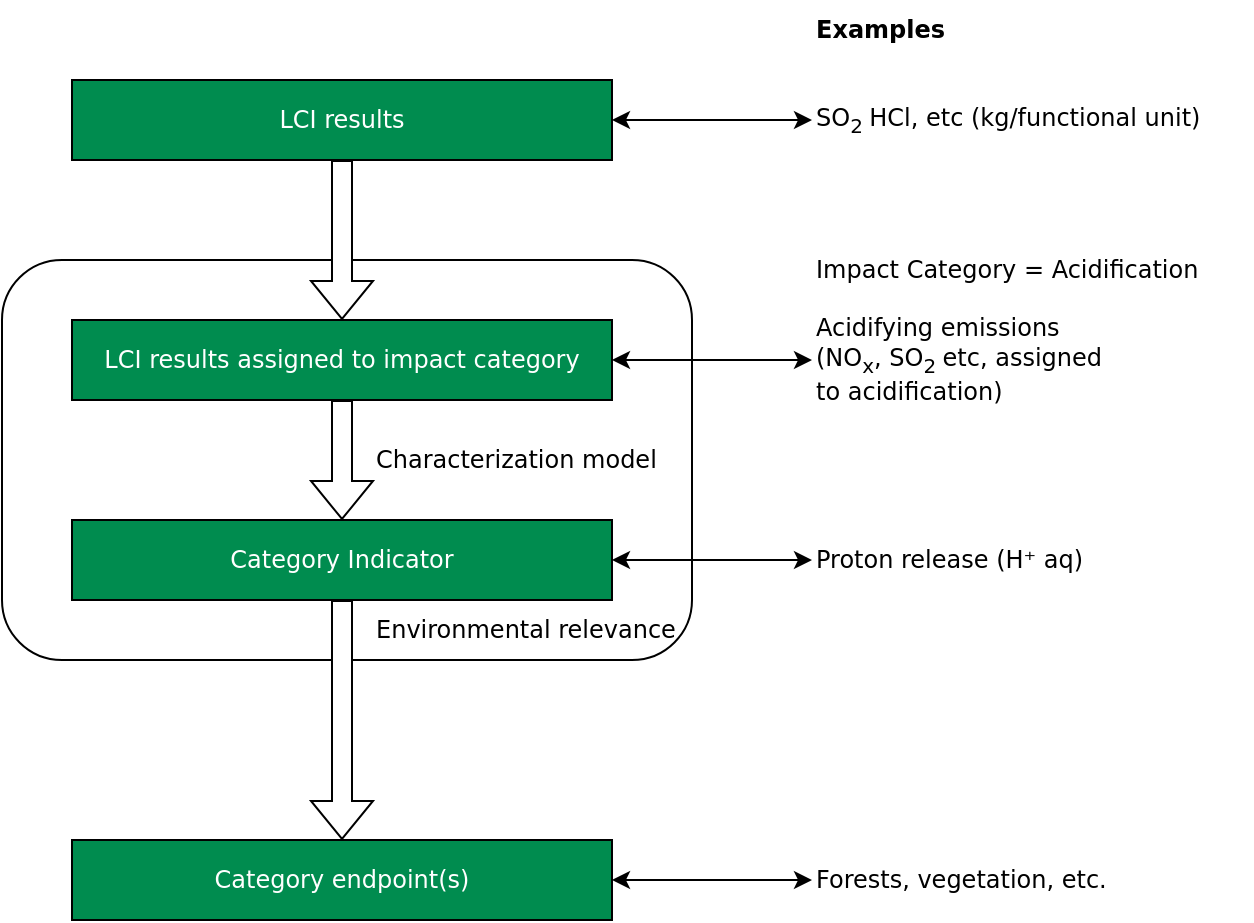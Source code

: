 <mxfile version="18.0.1" type="device"><diagram id="P0LjZq5-g--6aPV96BIl" name="Page-1"><mxGraphModel dx="969" dy="560" grid="1" gridSize="10" guides="1" tooltips="1" connect="1" arrows="1" fold="1" page="1" pageScale="1" pageWidth="1169" pageHeight="827" math="0" shadow="0"><root><mxCell id="0"/><mxCell id="1" parent="0"/><mxCell id="sKVQUP7SRemfQCoi87b_-8" value="" style="rounded=1;whiteSpace=wrap;html=1;fontFamily=Dejavu Sans;fontColor=#FFFFFF;fillColor=none;" vertex="1" parent="1"><mxGeometry x="285" y="220" width="345" height="200" as="geometry"/></mxCell><mxCell id="sKVQUP7SRemfQCoi87b_-5" style="edgeStyle=orthogonalEdgeStyle;rounded=0;orthogonalLoop=1;jettySize=auto;html=1;fontColor=#FFFFFF;shape=flexArrow;fontFamily=Dejavu Sans;fillColor=default;" edge="1" parent="1" source="sKVQUP7SRemfQCoi87b_-1" target="sKVQUP7SRemfQCoi87b_-2"><mxGeometry relative="1" as="geometry"/></mxCell><mxCell id="sKVQUP7SRemfQCoi87b_-1" value="LCI results" style="rounded=0;whiteSpace=wrap;html=1;fillColor=#008C4F;fontColor=#FFFFFF;fontFamily=Dejavu Sans;" vertex="1" parent="1"><mxGeometry x="320" y="130" width="270" height="40" as="geometry"/></mxCell><mxCell id="sKVQUP7SRemfQCoi87b_-6" style="edgeStyle=orthogonalEdgeStyle;shape=flexArrow;rounded=0;orthogonalLoop=1;jettySize=auto;html=1;fontFamily=Dejavu Sans;fontColor=#FFFFFF;" edge="1" parent="1" source="sKVQUP7SRemfQCoi87b_-2" target="sKVQUP7SRemfQCoi87b_-3"><mxGeometry relative="1" as="geometry"/></mxCell><mxCell id="sKVQUP7SRemfQCoi87b_-2" value="LCI results assigned to impact category" style="rounded=0;whiteSpace=wrap;html=1;fillColor=#008C4F;fontColor=#FFFFFF;fontFamily=Dejavu Sans;" vertex="1" parent="1"><mxGeometry x="320" y="250" width="270" height="40" as="geometry"/></mxCell><mxCell id="sKVQUP7SRemfQCoi87b_-7" style="edgeStyle=orthogonalEdgeStyle;shape=flexArrow;rounded=0;orthogonalLoop=1;jettySize=auto;html=1;fontFamily=Dejavu Sans;fontColor=#FFFFFF;fillColor=default;" edge="1" parent="1" source="sKVQUP7SRemfQCoi87b_-3" target="sKVQUP7SRemfQCoi87b_-4"><mxGeometry relative="1" as="geometry"/></mxCell><mxCell id="sKVQUP7SRemfQCoi87b_-3" value="Category Indicator" style="rounded=0;whiteSpace=wrap;html=1;fillColor=#008C4F;fontColor=#FFFFFF;fontFamily=Dejavu Sans;" vertex="1" parent="1"><mxGeometry x="320" y="350" width="270" height="40" as="geometry"/></mxCell><mxCell id="sKVQUP7SRemfQCoi87b_-22" style="edgeStyle=orthogonalEdgeStyle;rounded=0;orthogonalLoop=1;jettySize=auto;html=1;fontFamily=Dejavu Sans;fontColor=#000000;startArrow=classic;startFill=1;fillColor=default;" edge="1" parent="1" source="sKVQUP7SRemfQCoi87b_-4" target="sKVQUP7SRemfQCoi87b_-21"><mxGeometry relative="1" as="geometry"/></mxCell><mxCell id="sKVQUP7SRemfQCoi87b_-4" value="Category endpoint(s)" style="rounded=0;whiteSpace=wrap;html=1;fillColor=#008C4F;fontColor=#FFFFFF;fontFamily=Dejavu Sans;" vertex="1" parent="1"><mxGeometry x="320" y="510" width="270" height="40" as="geometry"/></mxCell><mxCell id="sKVQUP7SRemfQCoi87b_-9" value="Examples" style="text;html=1;strokeColor=none;fillColor=none;align=left;verticalAlign=middle;whiteSpace=wrap;rounded=0;fontFamily=Dejavu Sans;fontColor=#000000;fontStyle=1" vertex="1" parent="1"><mxGeometry x="690" y="90" width="60" height="30" as="geometry"/></mxCell><mxCell id="sKVQUP7SRemfQCoi87b_-15" style="edgeStyle=orthogonalEdgeStyle;rounded=0;orthogonalLoop=1;jettySize=auto;html=1;fontFamily=Dejavu Sans;fontColor=#000000;fillColor=default;startArrow=classic;startFill=1;" edge="1" parent="1" source="sKVQUP7SRemfQCoi87b_-10" target="sKVQUP7SRemfQCoi87b_-1"><mxGeometry relative="1" as="geometry"/></mxCell><mxCell id="sKVQUP7SRemfQCoi87b_-10" value="&lt;span style=&quot;font-weight: normal;&quot;&gt;SO&lt;sub&gt;2 &lt;/sub&gt;HCl, etc (kg/functional unit)&lt;/span&gt;" style="text;html=1;strokeColor=none;fillColor=none;align=left;verticalAlign=middle;whiteSpace=wrap;rounded=0;fontFamily=Dejavu Sans;fontColor=#000000;fontStyle=1" vertex="1" parent="1"><mxGeometry x="690" y="135" width="220" height="30" as="geometry"/></mxCell><mxCell id="sKVQUP7SRemfQCoi87b_-12" value="&lt;span style=&quot;font-weight: 400;&quot;&gt;Impact Category = Acidification&lt;/span&gt;" style="text;html=1;strokeColor=none;fillColor=none;align=left;verticalAlign=middle;whiteSpace=wrap;rounded=0;fontFamily=Dejavu Sans;fontColor=#000000;fontStyle=1" vertex="1" parent="1"><mxGeometry x="690" y="210" width="220" height="30" as="geometry"/></mxCell><mxCell id="sKVQUP7SRemfQCoi87b_-17" style="edgeStyle=orthogonalEdgeStyle;rounded=0;orthogonalLoop=1;jettySize=auto;html=1;fontFamily=Dejavu Sans;fontColor=#000000;startArrow=classic;startFill=1;fillColor=default;" edge="1" parent="1" source="sKVQUP7SRemfQCoi87b_-13" target="sKVQUP7SRemfQCoi87b_-2"><mxGeometry relative="1" as="geometry"/></mxCell><mxCell id="sKVQUP7SRemfQCoi87b_-13" value="&lt;span style=&quot;font-weight: 400;&quot;&gt;Acidifying emissions&lt;br&gt;(NO&lt;sub&gt;x&lt;/sub&gt;, SO&lt;sub&gt;2 &lt;/sub&gt;etc, assigned&lt;br&gt;to acidification)&lt;br&gt;&lt;/span&gt;" style="text;html=1;strokeColor=none;fillColor=none;align=left;verticalAlign=middle;whiteSpace=wrap;rounded=0;fontFamily=Dejavu Sans;fontColor=#000000;fontStyle=1" vertex="1" parent="1"><mxGeometry x="690" y="255" width="220" height="30" as="geometry"/></mxCell><mxCell id="sKVQUP7SRemfQCoi87b_-18" style="edgeStyle=orthogonalEdgeStyle;rounded=0;orthogonalLoop=1;jettySize=auto;html=1;fontFamily=Dejavu Sans;fontColor=#000000;startArrow=classic;startFill=1;fillColor=default;" edge="1" parent="1" source="sKVQUP7SRemfQCoi87b_-14" target="sKVQUP7SRemfQCoi87b_-3"><mxGeometry relative="1" as="geometry"/></mxCell><mxCell id="sKVQUP7SRemfQCoi87b_-14" value="&lt;span style=&quot;font-weight: 400;&quot;&gt;Proton release (H⁺ aq)&lt;br&gt;&lt;/span&gt;" style="text;html=1;strokeColor=none;fillColor=none;align=left;verticalAlign=middle;whiteSpace=wrap;rounded=0;fontFamily=Dejavu Sans;fontColor=#000000;fontStyle=1" vertex="1" parent="1"><mxGeometry x="690" y="355" width="220" height="30" as="geometry"/></mxCell><mxCell id="sKVQUP7SRemfQCoi87b_-19" value="&lt;span style=&quot;font-weight: 400;&quot;&gt;Characterization model&lt;/span&gt;" style="text;html=1;strokeColor=none;fillColor=none;align=left;verticalAlign=middle;whiteSpace=wrap;rounded=0;fontFamily=Dejavu Sans;fontColor=#000000;fontStyle=1" vertex="1" parent="1"><mxGeometry x="470" y="305" width="220" height="30" as="geometry"/></mxCell><mxCell id="sKVQUP7SRemfQCoi87b_-20" value="&lt;span style=&quot;font-weight: 400;&quot;&gt;Environmental relevance&lt;/span&gt;" style="text;html=1;strokeColor=none;fillColor=none;align=left;verticalAlign=middle;whiteSpace=wrap;rounded=0;fontFamily=Dejavu Sans;fontColor=#000000;fontStyle=1" vertex="1" parent="1"><mxGeometry x="470" y="390" width="220" height="30" as="geometry"/></mxCell><mxCell id="sKVQUP7SRemfQCoi87b_-21" value="&lt;span style=&quot;font-weight: 400;&quot;&gt;Forests, vegetation, etc.&lt;br&gt;&lt;/span&gt;" style="text;html=1;strokeColor=none;fillColor=none;align=left;verticalAlign=middle;whiteSpace=wrap;rounded=0;fontFamily=Dejavu Sans;fontColor=#000000;fontStyle=1" vertex="1" parent="1"><mxGeometry x="690" y="515" width="220" height="30" as="geometry"/></mxCell></root></mxGraphModel></diagram></mxfile>